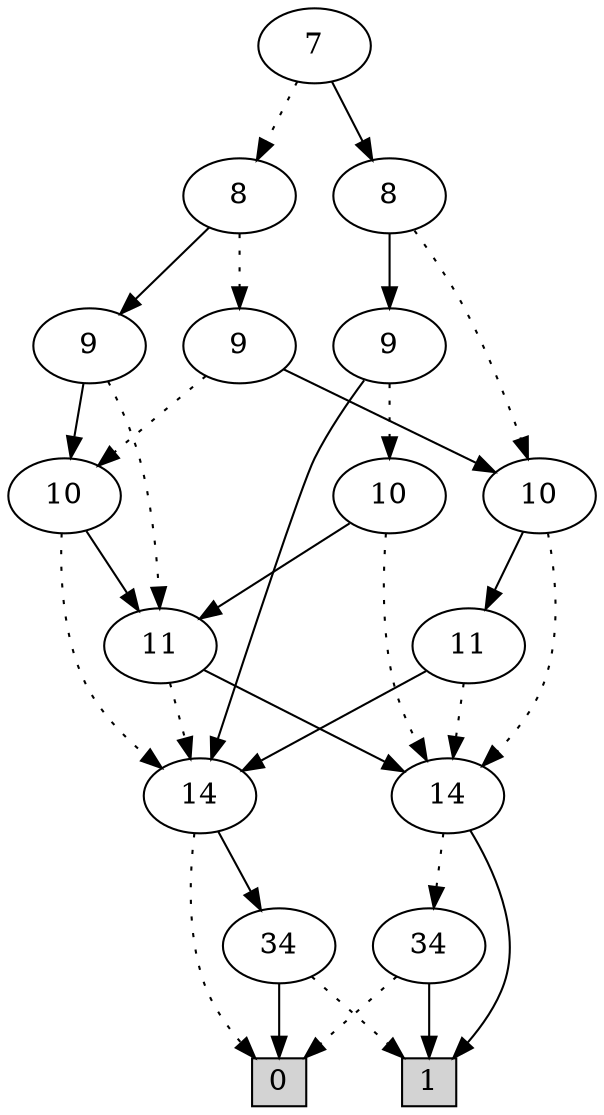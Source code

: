 digraph G {
0 [shape=box, label="0", style=filled, shape=box, height=0.3, width=0.3];
1 [shape=box, label="1", style=filled, shape=box, height=0.3, width=0.3];
49934 [label="7"];
49934 -> 49930 [style=dotted];
49934 -> 49933 [style=filled];
49930 [label="8"];
49930 -> 49928 [style=dotted];
49930 -> 49929 [style=filled];
49928 [label="9"];
49928 -> 49925 [style=dotted];
49928 -> 49927 [style=filled];
49925 [label="10"];
49925 -> 49909 [style=dotted];
49925 -> 49924 [style=filled];
49909 [label="14"];
49909 -> 0 [style=dotted];
49909 -> 71 [style=filled];
71 [label="34"];
71 -> 1 [style=dotted];
71 -> 0 [style=filled];
49924 [label="11"];
49924 -> 49909 [style=dotted];
49924 -> 49923 [style=filled];
49923 [label="14"];
49923 -> 70 [style=dotted];
49923 -> 1 [style=filled];
70 [label="34"];
70 -> 0 [style=dotted];
70 -> 1 [style=filled];
49927 [label="10"];
49927 -> 49923 [style=dotted];
49927 -> 49926 [style=filled];
49926 [label="11"];
49926 -> 49923 [style=dotted];
49926 -> 49909 [style=filled];
49929 [label="9"];
49929 -> 49924 [style=dotted];
49929 -> 49925 [style=filled];
49933 [label="8"];
49933 -> 49927 [style=dotted];
49933 -> 49932 [style=filled];
49932 [label="9"];
49932 -> 49931 [style=dotted];
49932 -> 49909 [style=filled];
49931 [label="10"];
49931 -> 49923 [style=dotted];
49931 -> 49924 [style=filled];
}

